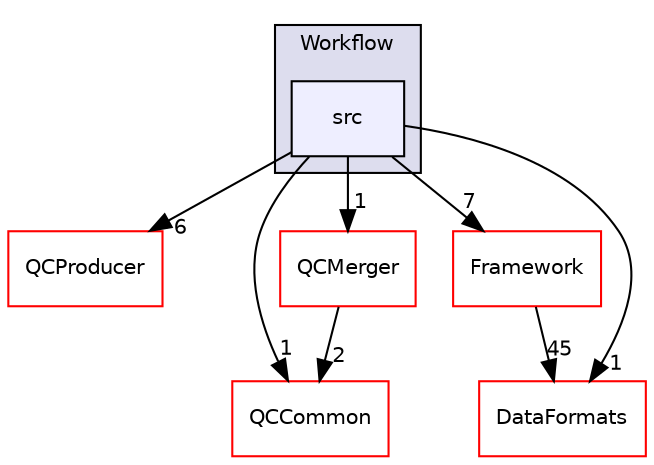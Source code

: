 digraph "/home/travis/build/AliceO2Group/AliceO2/Utilities/QC/Workflow/src" {
  bgcolor=transparent;
  compound=true
  node [ fontsize="10", fontname="Helvetica"];
  edge [ labelfontsize="10", labelfontname="Helvetica"];
  subgraph clusterdir_45d378d1db9f2a6c19d0ae38b88bf2f2 {
    graph [ bgcolor="#ddddee", pencolor="black", label="Workflow" fontname="Helvetica", fontsize="10", URL="dir_45d378d1db9f2a6c19d0ae38b88bf2f2.html"]
  dir_904ad8c065c7467fbd1cb2dd7ad72255 [shape=box, label="src", style="filled", fillcolor="#eeeeff", pencolor="black", URL="dir_904ad8c065c7467fbd1cb2dd7ad72255.html"];
  }
  dir_27aa4c457c70931ae4284a576d00171f [shape=box label="QCProducer" color="red" URL="dir_27aa4c457c70931ae4284a576d00171f.html"];
  dir_9c2311bfeda3fb38e02fb69ee46566d3 [shape=box label="QCCommon" color="red" URL="dir_9c2311bfeda3fb38e02fb69ee46566d3.html"];
  dir_bcbb2cf9a3d3d83e5515c82071a07177 [shape=box label="Framework" color="red" URL="dir_bcbb2cf9a3d3d83e5515c82071a07177.html"];
  dir_2171f7ec022c5423887b07c69b2f5b48 [shape=box label="DataFormats" color="red" URL="dir_2171f7ec022c5423887b07c69b2f5b48.html"];
  dir_3e4e15287e49cb295431b9ceb891089a [shape=box label="QCMerger" color="red" URL="dir_3e4e15287e49cb295431b9ceb891089a.html"];
  dir_904ad8c065c7467fbd1cb2dd7ad72255->dir_27aa4c457c70931ae4284a576d00171f [headlabel="6", labeldistance=1.5 headhref="dir_000492_000481.html"];
  dir_904ad8c065c7467fbd1cb2dd7ad72255->dir_9c2311bfeda3fb38e02fb69ee46566d3 [headlabel="1", labeldistance=1.5 headhref="dir_000492_000469.html"];
  dir_904ad8c065c7467fbd1cb2dd7ad72255->dir_bcbb2cf9a3d3d83e5515c82071a07177 [headlabel="7", labeldistance=1.5 headhref="dir_000492_000037.html"];
  dir_904ad8c065c7467fbd1cb2dd7ad72255->dir_2171f7ec022c5423887b07c69b2f5b48 [headlabel="1", labeldistance=1.5 headhref="dir_000492_000056.html"];
  dir_904ad8c065c7467fbd1cb2dd7ad72255->dir_3e4e15287e49cb295431b9ceb891089a [headlabel="1", labeldistance=1.5 headhref="dir_000492_000472.html"];
  dir_bcbb2cf9a3d3d83e5515c82071a07177->dir_2171f7ec022c5423887b07c69b2f5b48 [headlabel="45", labeldistance=1.5 headhref="dir_000037_000056.html"];
  dir_3e4e15287e49cb295431b9ceb891089a->dir_9c2311bfeda3fb38e02fb69ee46566d3 [headlabel="2", labeldistance=1.5 headhref="dir_000472_000469.html"];
}
